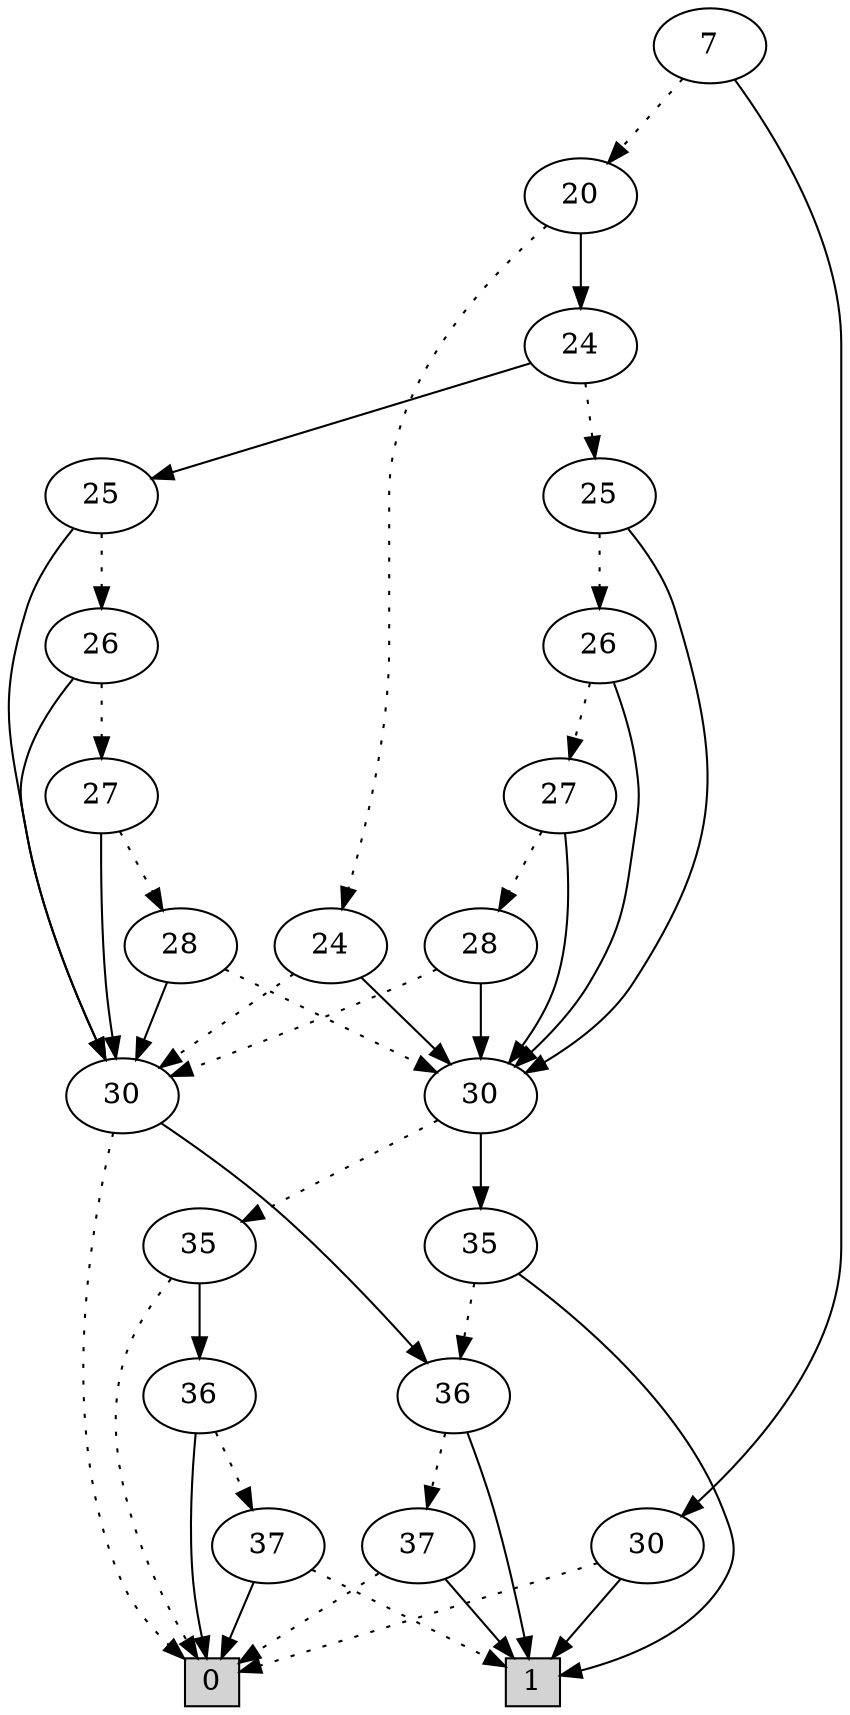 digraph G {
0 [shape=box, label="0", style=filled, shape=box, height=0.3, width=0.3];
1 [shape=box, label="1", style=filled, shape=box, height=0.3, width=0.3];
29268 [label="7"];
29268 -> 29267 [style=dotted];
29268 -> 62 [style=filled];
29267 [label="20"];
29267 -> 29257 [style=dotted];
29267 -> 29266 [style=filled];
29257 [label="24"];
29257 -> 29228 [style=dotted];
29257 -> 29256 [style=filled];
29228 [label="30"];
29228 -> 0 [style=dotted];
29228 -> 1258 [style=filled];
1258 [label="36"];
1258 -> 76 [style=dotted];
1258 -> 1 [style=filled];
76 [label="37"];
76 -> 0 [style=dotted];
76 -> 1 [style=filled];
29256 [label="30"];
29256 -> 7444 [style=dotted];
29256 -> 1264 [style=filled];
7444 [label="35"];
7444 -> 0 [style=dotted];
7444 -> 1256 [style=filled];
1256 [label="36"];
1256 -> 77 [style=dotted];
1256 -> 0 [style=filled];
77 [label="37"];
77 -> 1 [style=dotted];
77 -> 0 [style=filled];
1264 [label="35"];
1264 -> 1258 [style=dotted];
1264 -> 1 [style=filled];
29266 [label="24"];
29266 -> 29261 [style=dotted];
29266 -> 29265 [style=filled];
29261 [label="25"];
29261 -> 29260 [style=dotted];
29261 -> 29256 [style=filled];
29260 [label="26"];
29260 -> 29259 [style=dotted];
29260 -> 29256 [style=filled];
29259 [label="27"];
29259 -> 29258 [style=dotted];
29259 -> 29256 [style=filled];
29258 [label="28"];
29258 -> 29228 [style=dotted];
29258 -> 29256 [style=filled];
29265 [label="25"];
29265 -> 29264 [style=dotted];
29265 -> 29228 [style=filled];
29264 [label="26"];
29264 -> 29263 [style=dotted];
29264 -> 29228 [style=filled];
29263 [label="27"];
29263 -> 29262 [style=dotted];
29263 -> 29228 [style=filled];
29262 [label="28"];
29262 -> 29256 [style=dotted];
29262 -> 29228 [style=filled];
62 [label="30"];
62 -> 0 [style=dotted];
62 -> 1 [style=filled];
}
